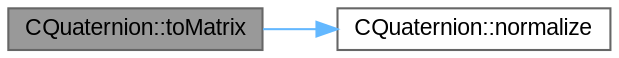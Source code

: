 digraph "CQuaternion::toMatrix"
{
 // LATEX_PDF_SIZE
  bgcolor="transparent";
  edge [fontname=Arial,fontsize=11,labelfontname=Arial,labelfontsize=11];
  node [fontname=Arial,fontsize=11,shape=box,height=0.2,width=0.4];
  rankdir="LR";
  Node1 [id="Node000001",label="CQuaternion::toMatrix",height=0.2,width=0.4,color="gray40", fillcolor="grey60", style="filled", fontcolor="black",tooltip="Converts the quaternion to a 4x4 matrix."];
  Node1 -> Node2 [id="edge1_Node000001_Node000002",color="steelblue1",style="solid",tooltip=" "];
  Node2 [id="Node000002",label="CQuaternion::normalize",height=0.2,width=0.4,color="grey40", fillcolor="white", style="filled",URL="$class_c_quaternion.html#aa59767f2d0835c2c24edefe6e8b7b69f",tooltip="Normalizes the quaternion."];
}
